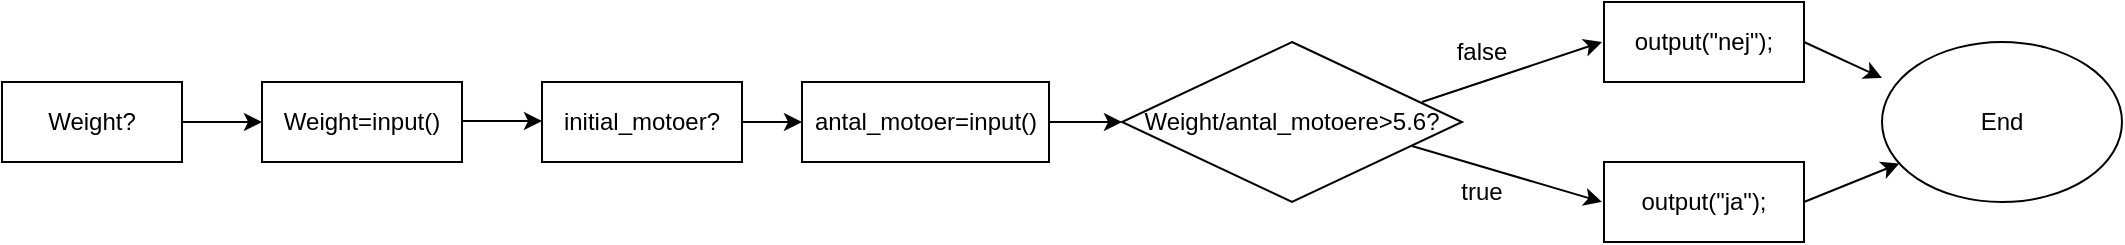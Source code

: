 <mxfile version="28.2.0">
  <diagram id="C5RBs43oDa-KdzZeNtuy" name="Page-1">
    <mxGraphModel grid="0" page="0" gridSize="10" guides="1" tooltips="1" connect="1" arrows="1" fold="1" pageScale="1" pageWidth="827" pageHeight="1169" background="none" math="0" shadow="0">
      <root>
        <mxCell id="WIyWlLk6GJQsqaUBKTNV-0" />
        <mxCell id="WIyWlLk6GJQsqaUBKTNV-1" parent="WIyWlLk6GJQsqaUBKTNV-0" />
        <mxCell id="plBswhhmwN3_OShpNRQr-8" value="Weight=input()" style="rounded=0;whiteSpace=wrap;html=1;" vertex="1" parent="WIyWlLk6GJQsqaUBKTNV-1">
          <mxGeometry x="80" y="80" width="100" height="40" as="geometry" />
        </mxCell>
        <mxCell id="plBswhhmwN3_OShpNRQr-9" value="Weight?" style="rounded=0;whiteSpace=wrap;html=1;" vertex="1" parent="WIyWlLk6GJQsqaUBKTNV-1">
          <mxGeometry x="-50" y="80" width="90" height="40" as="geometry" />
        </mxCell>
        <mxCell id="plBswhhmwN3_OShpNRQr-10" value="" style="endArrow=classic;html=1;rounded=0;exitX=1;exitY=0.5;exitDx=0;exitDy=0;fontStyle=1" edge="1" parent="WIyWlLk6GJQsqaUBKTNV-1" source="plBswhhmwN3_OShpNRQr-9">
          <mxGeometry width="50" height="50" relative="1" as="geometry">
            <mxPoint x="390" y="240" as="sourcePoint" />
            <mxPoint x="80" y="100" as="targetPoint" />
          </mxGeometry>
        </mxCell>
        <mxCell id="plBswhhmwN3_OShpNRQr-11" value="initial_motoer?" style="rounded=0;whiteSpace=wrap;html=1;" vertex="1" parent="WIyWlLk6GJQsqaUBKTNV-1">
          <mxGeometry x="220" y="80" width="100" height="40" as="geometry" />
        </mxCell>
        <mxCell id="plBswhhmwN3_OShpNRQr-12" value="" style="endArrow=classic;html=1;rounded=0;exitX=1;exitY=0.5;exitDx=0;exitDy=0;" edge="1" parent="WIyWlLk6GJQsqaUBKTNV-1">
          <mxGeometry width="50" height="50" relative="1" as="geometry">
            <mxPoint x="180" y="99.5" as="sourcePoint" />
            <mxPoint x="220" y="99.5" as="targetPoint" />
          </mxGeometry>
        </mxCell>
        <mxCell id="plBswhhmwN3_OShpNRQr-14" value="antal_motoer=input()" style="rounded=0;whiteSpace=wrap;html=1;" vertex="1" parent="WIyWlLk6GJQsqaUBKTNV-1">
          <mxGeometry x="350" y="80" width="123.5" height="40" as="geometry" />
        </mxCell>
        <mxCell id="plBswhhmwN3_OShpNRQr-15" value="Weight/antal_motoere&amp;gt;5.6?" style="rhombus;whiteSpace=wrap;html=1;" vertex="1" parent="WIyWlLk6GJQsqaUBKTNV-1">
          <mxGeometry x="510" y="60" width="170" height="80" as="geometry" />
        </mxCell>
        <mxCell id="plBswhhmwN3_OShpNRQr-17" value="output(&quot;nej&quot;);" style="rounded=0;whiteSpace=wrap;html=1;" vertex="1" parent="WIyWlLk6GJQsqaUBKTNV-1">
          <mxGeometry x="751" y="40" width="100" height="40" as="geometry" />
        </mxCell>
        <mxCell id="plBswhhmwN3_OShpNRQr-18" value="output(&quot;ja&quot;);" style="rounded=0;whiteSpace=wrap;html=1;" vertex="1" parent="WIyWlLk6GJQsqaUBKTNV-1">
          <mxGeometry x="751" y="120" width="100" height="40" as="geometry" />
        </mxCell>
        <mxCell id="plBswhhmwN3_OShpNRQr-19" value="" style="endArrow=classic;html=1;rounded=0;" edge="1" parent="WIyWlLk6GJQsqaUBKTNV-1">
          <mxGeometry width="50" height="50" relative="1" as="geometry">
            <mxPoint x="660" y="90" as="sourcePoint" />
            <mxPoint x="750" y="60" as="targetPoint" />
          </mxGeometry>
        </mxCell>
        <mxCell id="plBswhhmwN3_OShpNRQr-20" value="" style="endArrow=classic;html=1;rounded=0;exitX=0.853;exitY=0.65;exitDx=0;exitDy=0;exitPerimeter=0;" edge="1" parent="WIyWlLk6GJQsqaUBKTNV-1" source="plBswhhmwN3_OShpNRQr-15">
          <mxGeometry width="50" height="50" relative="1" as="geometry">
            <mxPoint x="660" y="120" as="sourcePoint" />
            <mxPoint x="750" y="140" as="targetPoint" />
          </mxGeometry>
        </mxCell>
        <mxCell id="plBswhhmwN3_OShpNRQr-21" value="true" style="text;html=1;align=center;verticalAlign=middle;whiteSpace=wrap;rounded=0;" vertex="1" parent="WIyWlLk6GJQsqaUBKTNV-1">
          <mxGeometry x="660" y="120" width="60" height="30" as="geometry" />
        </mxCell>
        <mxCell id="plBswhhmwN3_OShpNRQr-22" value="false" style="text;html=1;align=center;verticalAlign=middle;whiteSpace=wrap;rounded=0;" vertex="1" parent="WIyWlLk6GJQsqaUBKTNV-1">
          <mxGeometry x="660" y="50" width="60" height="30" as="geometry" />
        </mxCell>
        <mxCell id="plBswhhmwN3_OShpNRQr-23" value="End" style="ellipse;whiteSpace=wrap;html=1;" vertex="1" parent="WIyWlLk6GJQsqaUBKTNV-1">
          <mxGeometry x="890" y="60" width="120" height="80" as="geometry" />
        </mxCell>
        <mxCell id="plBswhhmwN3_OShpNRQr-24" value="" style="endArrow=classic;html=1;rounded=0;exitX=1;exitY=0.5;exitDx=0;exitDy=0;entryX=0;entryY=0.5;entryDx=0;entryDy=0;" edge="1" parent="WIyWlLk6GJQsqaUBKTNV-1" source="plBswhhmwN3_OShpNRQr-11" target="plBswhhmwN3_OShpNRQr-14">
          <mxGeometry width="50" height="50" relative="1" as="geometry">
            <mxPoint x="630" y="340" as="sourcePoint" />
            <mxPoint x="680" y="290" as="targetPoint" />
          </mxGeometry>
        </mxCell>
        <mxCell id="plBswhhmwN3_OShpNRQr-25" value="" style="endArrow=classic;html=1;rounded=0;exitX=1;exitY=0.5;exitDx=0;exitDy=0;" edge="1" parent="WIyWlLk6GJQsqaUBKTNV-1" source="plBswhhmwN3_OShpNRQr-14" target="plBswhhmwN3_OShpNRQr-15">
          <mxGeometry width="50" height="50" relative="1" as="geometry">
            <mxPoint x="630" y="340" as="sourcePoint" />
            <mxPoint x="680" y="290" as="targetPoint" />
          </mxGeometry>
        </mxCell>
        <mxCell id="plBswhhmwN3_OShpNRQr-26" value="" style="endArrow=classic;html=1;rounded=0;" edge="1" parent="WIyWlLk6GJQsqaUBKTNV-1" target="plBswhhmwN3_OShpNRQr-23">
          <mxGeometry width="50" height="50" relative="1" as="geometry">
            <mxPoint x="851" y="140" as="sourcePoint" />
            <mxPoint x="901" y="90" as="targetPoint" />
          </mxGeometry>
        </mxCell>
        <mxCell id="plBswhhmwN3_OShpNRQr-27" value="" style="endArrow=classic;html=1;rounded=0;" edge="1" parent="WIyWlLk6GJQsqaUBKTNV-1">
          <mxGeometry width="50" height="50" relative="1" as="geometry">
            <mxPoint x="851" y="60" as="sourcePoint" />
            <mxPoint x="890" y="78" as="targetPoint" />
          </mxGeometry>
        </mxCell>
      </root>
    </mxGraphModel>
  </diagram>
</mxfile>
